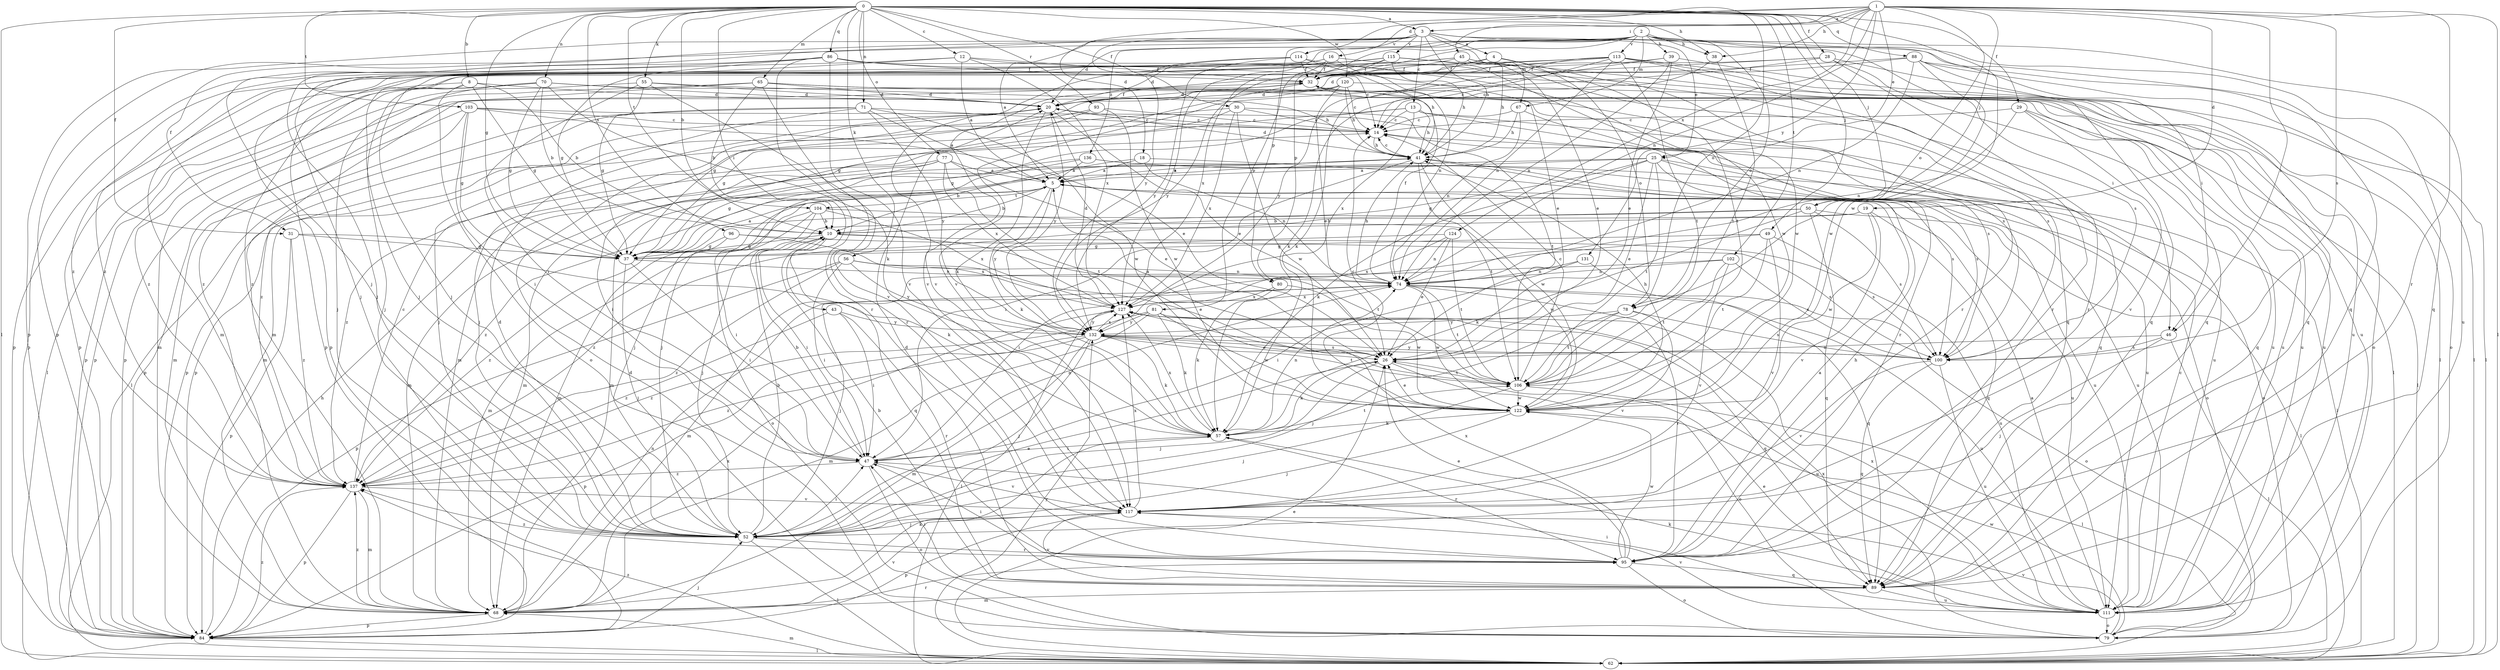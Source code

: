strict digraph  {
0;
1;
2;
3;
4;
5;
8;
10;
12;
13;
14;
16;
18;
19;
20;
25;
26;
28;
29;
30;
31;
32;
37;
38;
39;
41;
43;
45;
46;
47;
49;
50;
52;
55;
56;
57;
62;
65;
67;
68;
70;
71;
74;
77;
78;
79;
80;
81;
84;
86;
88;
89;
93;
95;
96;
100;
102;
103;
104;
106;
111;
113;
114;
115;
117;
120;
122;
124;
127;
131;
132;
136;
137;
0 -> 3  [label=a];
0 -> 8  [label=b];
0 -> 10  [label=b];
0 -> 12  [label=c];
0 -> 28  [label=f];
0 -> 29  [label=f];
0 -> 30  [label=f];
0 -> 31  [label=f];
0 -> 37  [label=g];
0 -> 38  [label=h];
0 -> 43  [label=i];
0 -> 49  [label=j];
0 -> 50  [label=j];
0 -> 55  [label=k];
0 -> 56  [label=k];
0 -> 62  [label=l];
0 -> 65  [label=m];
0 -> 70  [label=n];
0 -> 71  [label=n];
0 -> 77  [label=o];
0 -> 78  [label=o];
0 -> 86  [label=q];
0 -> 88  [label=q];
0 -> 93  [label=r];
0 -> 96  [label=s];
0 -> 102  [label=t];
0 -> 103  [label=t];
0 -> 104  [label=t];
0 -> 120  [label=w];
0 -> 122  [label=w];
1 -> 3  [label=a];
1 -> 16  [label=d];
1 -> 18  [label=d];
1 -> 19  [label=d];
1 -> 25  [label=e];
1 -> 38  [label=h];
1 -> 45  [label=i];
1 -> 46  [label=i];
1 -> 50  [label=j];
1 -> 62  [label=l];
1 -> 74  [label=n];
1 -> 78  [label=o];
1 -> 80  [label=p];
1 -> 95  [label=r];
1 -> 100  [label=s];
1 -> 124  [label=x];
1 -> 131  [label=y];
2 -> 20  [label=d];
2 -> 38  [label=h];
2 -> 39  [label=h];
2 -> 46  [label=i];
2 -> 67  [label=m];
2 -> 78  [label=o];
2 -> 80  [label=p];
2 -> 81  [label=p];
2 -> 84  [label=p];
2 -> 89  [label=q];
2 -> 111  [label=u];
2 -> 113  [label=v];
2 -> 127  [label=x];
2 -> 136  [label=z];
3 -> 4  [label=a];
3 -> 5  [label=a];
3 -> 13  [label=c];
3 -> 25  [label=e];
3 -> 31  [label=f];
3 -> 41  [label=h];
3 -> 46  [label=i];
3 -> 52  [label=j];
3 -> 67  [label=m];
3 -> 84  [label=p];
3 -> 89  [label=q];
3 -> 114  [label=v];
3 -> 115  [label=v];
3 -> 132  [label=y];
4 -> 32  [label=f];
4 -> 78  [label=o];
4 -> 95  [label=r];
4 -> 117  [label=v];
5 -> 10  [label=b];
5 -> 57  [label=k];
5 -> 68  [label=m];
5 -> 104  [label=t];
5 -> 111  [label=u];
5 -> 132  [label=y];
5 -> 137  [label=z];
8 -> 10  [label=b];
8 -> 20  [label=d];
8 -> 37  [label=g];
8 -> 52  [label=j];
8 -> 62  [label=l];
8 -> 79  [label=o];
10 -> 37  [label=g];
10 -> 47  [label=i];
10 -> 89  [label=q];
10 -> 106  [label=t];
10 -> 111  [label=u];
12 -> 5  [label=a];
12 -> 32  [label=f];
12 -> 52  [label=j];
12 -> 84  [label=p];
12 -> 100  [label=s];
12 -> 127  [label=x];
13 -> 14  [label=c];
13 -> 37  [label=g];
13 -> 41  [label=h];
13 -> 68  [label=m];
13 -> 89  [label=q];
13 -> 111  [label=u];
13 -> 127  [label=x];
14 -> 41  [label=h];
14 -> 111  [label=u];
16 -> 32  [label=f];
16 -> 74  [label=n];
16 -> 84  [label=p];
16 -> 111  [label=u];
16 -> 127  [label=x];
16 -> 137  [label=z];
18 -> 5  [label=a];
18 -> 10  [label=b];
18 -> 74  [label=n];
18 -> 100  [label=s];
19 -> 10  [label=b];
19 -> 89  [label=q];
19 -> 117  [label=v];
19 -> 122  [label=w];
19 -> 137  [label=z];
20 -> 14  [label=c];
20 -> 26  [label=e];
20 -> 32  [label=f];
20 -> 57  [label=k];
20 -> 132  [label=y];
20 -> 137  [label=z];
25 -> 5  [label=a];
25 -> 26  [label=e];
25 -> 37  [label=g];
25 -> 57  [label=k];
25 -> 68  [label=m];
25 -> 79  [label=o];
25 -> 100  [label=s];
25 -> 106  [label=t];
25 -> 111  [label=u];
26 -> 5  [label=a];
26 -> 52  [label=j];
26 -> 57  [label=k];
26 -> 79  [label=o];
26 -> 106  [label=t];
28 -> 32  [label=f];
28 -> 62  [label=l];
28 -> 68  [label=m];
28 -> 89  [label=q];
28 -> 95  [label=r];
28 -> 117  [label=v];
29 -> 14  [label=c];
29 -> 62  [label=l];
29 -> 74  [label=n];
29 -> 89  [label=q];
29 -> 117  [label=v];
30 -> 14  [label=c];
30 -> 68  [label=m];
30 -> 84  [label=p];
30 -> 106  [label=t];
30 -> 122  [label=w];
30 -> 127  [label=x];
31 -> 37  [label=g];
31 -> 57  [label=k];
31 -> 84  [label=p];
31 -> 137  [label=z];
32 -> 20  [label=d];
32 -> 37  [label=g];
32 -> 62  [label=l];
32 -> 100  [label=s];
32 -> 111  [label=u];
32 -> 137  [label=z];
37 -> 5  [label=a];
37 -> 47  [label=i];
37 -> 52  [label=j];
37 -> 74  [label=n];
38 -> 14  [label=c];
38 -> 106  [label=t];
39 -> 26  [label=e];
39 -> 32  [label=f];
39 -> 57  [label=k];
39 -> 62  [label=l];
39 -> 74  [label=n];
41 -> 5  [label=a];
41 -> 14  [label=c];
41 -> 20  [label=d];
41 -> 47  [label=i];
41 -> 52  [label=j];
41 -> 68  [label=m];
41 -> 106  [label=t];
41 -> 111  [label=u];
41 -> 122  [label=w];
43 -> 47  [label=i];
43 -> 95  [label=r];
43 -> 132  [label=y];
43 -> 137  [label=z];
45 -> 26  [label=e];
45 -> 32  [label=f];
45 -> 41  [label=h];
45 -> 57  [label=k];
45 -> 79  [label=o];
45 -> 84  [label=p];
45 -> 106  [label=t];
45 -> 137  [label=z];
46 -> 26  [label=e];
46 -> 52  [label=j];
46 -> 62  [label=l];
46 -> 100  [label=s];
47 -> 10  [label=b];
47 -> 74  [label=n];
47 -> 79  [label=o];
47 -> 117  [label=v];
47 -> 137  [label=z];
49 -> 37  [label=g];
49 -> 47  [label=i];
49 -> 100  [label=s];
49 -> 106  [label=t];
49 -> 117  [label=v];
50 -> 10  [label=b];
50 -> 52  [label=j];
50 -> 57  [label=k];
50 -> 62  [label=l];
50 -> 89  [label=q];
50 -> 100  [label=s];
52 -> 10  [label=b];
52 -> 20  [label=d];
52 -> 26  [label=e];
52 -> 47  [label=i];
52 -> 62  [label=l];
52 -> 95  [label=r];
55 -> 20  [label=d];
55 -> 37  [label=g];
55 -> 41  [label=h];
55 -> 47  [label=i];
55 -> 84  [label=p];
55 -> 117  [label=v];
56 -> 26  [label=e];
56 -> 47  [label=i];
56 -> 74  [label=n];
56 -> 84  [label=p];
56 -> 132  [label=y];
56 -> 137  [label=z];
57 -> 47  [label=i];
57 -> 74  [label=n];
57 -> 95  [label=r];
57 -> 106  [label=t];
57 -> 127  [label=x];
62 -> 26  [label=e];
62 -> 68  [label=m];
62 -> 132  [label=y];
62 -> 137  [label=z];
65 -> 10  [label=b];
65 -> 20  [label=d];
65 -> 68  [label=m];
65 -> 95  [label=r];
65 -> 100  [label=s];
65 -> 111  [label=u];
65 -> 137  [label=z];
67 -> 14  [label=c];
67 -> 41  [label=h];
67 -> 74  [label=n];
67 -> 95  [label=r];
68 -> 57  [label=k];
68 -> 74  [label=n];
68 -> 84  [label=p];
68 -> 95  [label=r];
68 -> 117  [label=v];
68 -> 127  [label=x];
68 -> 137  [label=z];
70 -> 10  [label=b];
70 -> 20  [label=d];
70 -> 37  [label=g];
70 -> 52  [label=j];
70 -> 57  [label=k];
70 -> 84  [label=p];
70 -> 111  [label=u];
70 -> 137  [label=z];
71 -> 5  [label=a];
71 -> 14  [label=c];
71 -> 52  [label=j];
71 -> 62  [label=l];
71 -> 84  [label=p];
71 -> 122  [label=w];
71 -> 132  [label=y];
74 -> 32  [label=f];
74 -> 41  [label=h];
74 -> 52  [label=j];
74 -> 79  [label=o];
74 -> 95  [label=r];
74 -> 106  [label=t];
74 -> 111  [label=u];
74 -> 122  [label=w];
74 -> 127  [label=x];
77 -> 5  [label=a];
77 -> 26  [label=e];
77 -> 37  [label=g];
77 -> 47  [label=i];
77 -> 106  [label=t];
77 -> 127  [label=x];
77 -> 137  [label=z];
78 -> 52  [label=j];
78 -> 100  [label=s];
78 -> 106  [label=t];
78 -> 117  [label=v];
78 -> 132  [label=y];
79 -> 20  [label=d];
79 -> 117  [label=v];
79 -> 122  [label=w];
79 -> 127  [label=x];
80 -> 57  [label=k];
80 -> 122  [label=w];
80 -> 127  [label=x];
81 -> 57  [label=k];
81 -> 68  [label=m];
81 -> 89  [label=q];
81 -> 122  [label=w];
81 -> 132  [label=y];
81 -> 137  [label=z];
84 -> 41  [label=h];
84 -> 52  [label=j];
84 -> 62  [label=l];
84 -> 137  [label=z];
86 -> 14  [label=c];
86 -> 32  [label=f];
86 -> 37  [label=g];
86 -> 41  [label=h];
86 -> 52  [label=j];
86 -> 84  [label=p];
86 -> 95  [label=r];
86 -> 117  [label=v];
88 -> 20  [label=d];
88 -> 32  [label=f];
88 -> 62  [label=l];
88 -> 74  [label=n];
88 -> 79  [label=o];
88 -> 89  [label=q];
88 -> 122  [label=w];
89 -> 10  [label=b];
89 -> 20  [label=d];
89 -> 47  [label=i];
89 -> 68  [label=m];
89 -> 111  [label=u];
89 -> 117  [label=v];
93 -> 14  [label=c];
93 -> 37  [label=g];
93 -> 52  [label=j];
93 -> 122  [label=w];
95 -> 5  [label=a];
95 -> 26  [label=e];
95 -> 41  [label=h];
95 -> 47  [label=i];
95 -> 79  [label=o];
95 -> 89  [label=q];
95 -> 122  [label=w];
95 -> 127  [label=x];
95 -> 137  [label=z];
96 -> 37  [label=g];
96 -> 100  [label=s];
96 -> 127  [label=x];
96 -> 137  [label=z];
100 -> 89  [label=q];
100 -> 111  [label=u];
100 -> 117  [label=v];
100 -> 132  [label=y];
102 -> 68  [label=m];
102 -> 74  [label=n];
102 -> 100  [label=s];
102 -> 106  [label=t];
102 -> 117  [label=v];
103 -> 14  [label=c];
103 -> 26  [label=e];
103 -> 37  [label=g];
103 -> 47  [label=i];
103 -> 68  [label=m];
103 -> 84  [label=p];
103 -> 100  [label=s];
104 -> 10  [label=b];
104 -> 47  [label=i];
104 -> 68  [label=m];
104 -> 79  [label=o];
104 -> 122  [label=w];
104 -> 127  [label=x];
106 -> 14  [label=c];
106 -> 52  [label=j];
106 -> 62  [label=l];
106 -> 122  [label=w];
111 -> 5  [label=a];
111 -> 14  [label=c];
111 -> 26  [label=e];
111 -> 47  [label=i];
111 -> 57  [label=k];
111 -> 79  [label=o];
111 -> 117  [label=v];
111 -> 127  [label=x];
113 -> 14  [label=c];
113 -> 32  [label=f];
113 -> 52  [label=j];
113 -> 74  [label=n];
113 -> 84  [label=p];
113 -> 89  [label=q];
113 -> 95  [label=r];
113 -> 106  [label=t];
113 -> 111  [label=u];
113 -> 132  [label=y];
114 -> 20  [label=d];
114 -> 26  [label=e];
114 -> 32  [label=f];
114 -> 117  [label=v];
114 -> 122  [label=w];
114 -> 132  [label=y];
115 -> 32  [label=f];
115 -> 41  [label=h];
115 -> 52  [label=j];
115 -> 68  [label=m];
115 -> 89  [label=q];
115 -> 122  [label=w];
115 -> 132  [label=y];
117 -> 52  [label=j];
117 -> 84  [label=p];
117 -> 127  [label=x];
120 -> 14  [label=c];
120 -> 20  [label=d];
120 -> 26  [label=e];
120 -> 37  [label=g];
120 -> 41  [label=h];
120 -> 84  [label=p];
120 -> 111  [label=u];
122 -> 14  [label=c];
122 -> 26  [label=e];
122 -> 41  [label=h];
122 -> 52  [label=j];
122 -> 57  [label=k];
124 -> 26  [label=e];
124 -> 37  [label=g];
124 -> 74  [label=n];
124 -> 106  [label=t];
124 -> 127  [label=x];
127 -> 20  [label=d];
127 -> 62  [label=l];
127 -> 132  [label=y];
131 -> 47  [label=i];
131 -> 74  [label=n];
131 -> 89  [label=q];
132 -> 26  [label=e];
132 -> 52  [label=j];
132 -> 57  [label=k];
132 -> 68  [label=m];
132 -> 84  [label=p];
132 -> 100  [label=s];
132 -> 106  [label=t];
132 -> 111  [label=u];
132 -> 127  [label=x];
132 -> 137  [label=z];
136 -> 5  [label=a];
136 -> 52  [label=j];
136 -> 62  [label=l];
136 -> 68  [label=m];
136 -> 79  [label=o];
137 -> 14  [label=c];
137 -> 68  [label=m];
137 -> 84  [label=p];
137 -> 117  [label=v];
}
